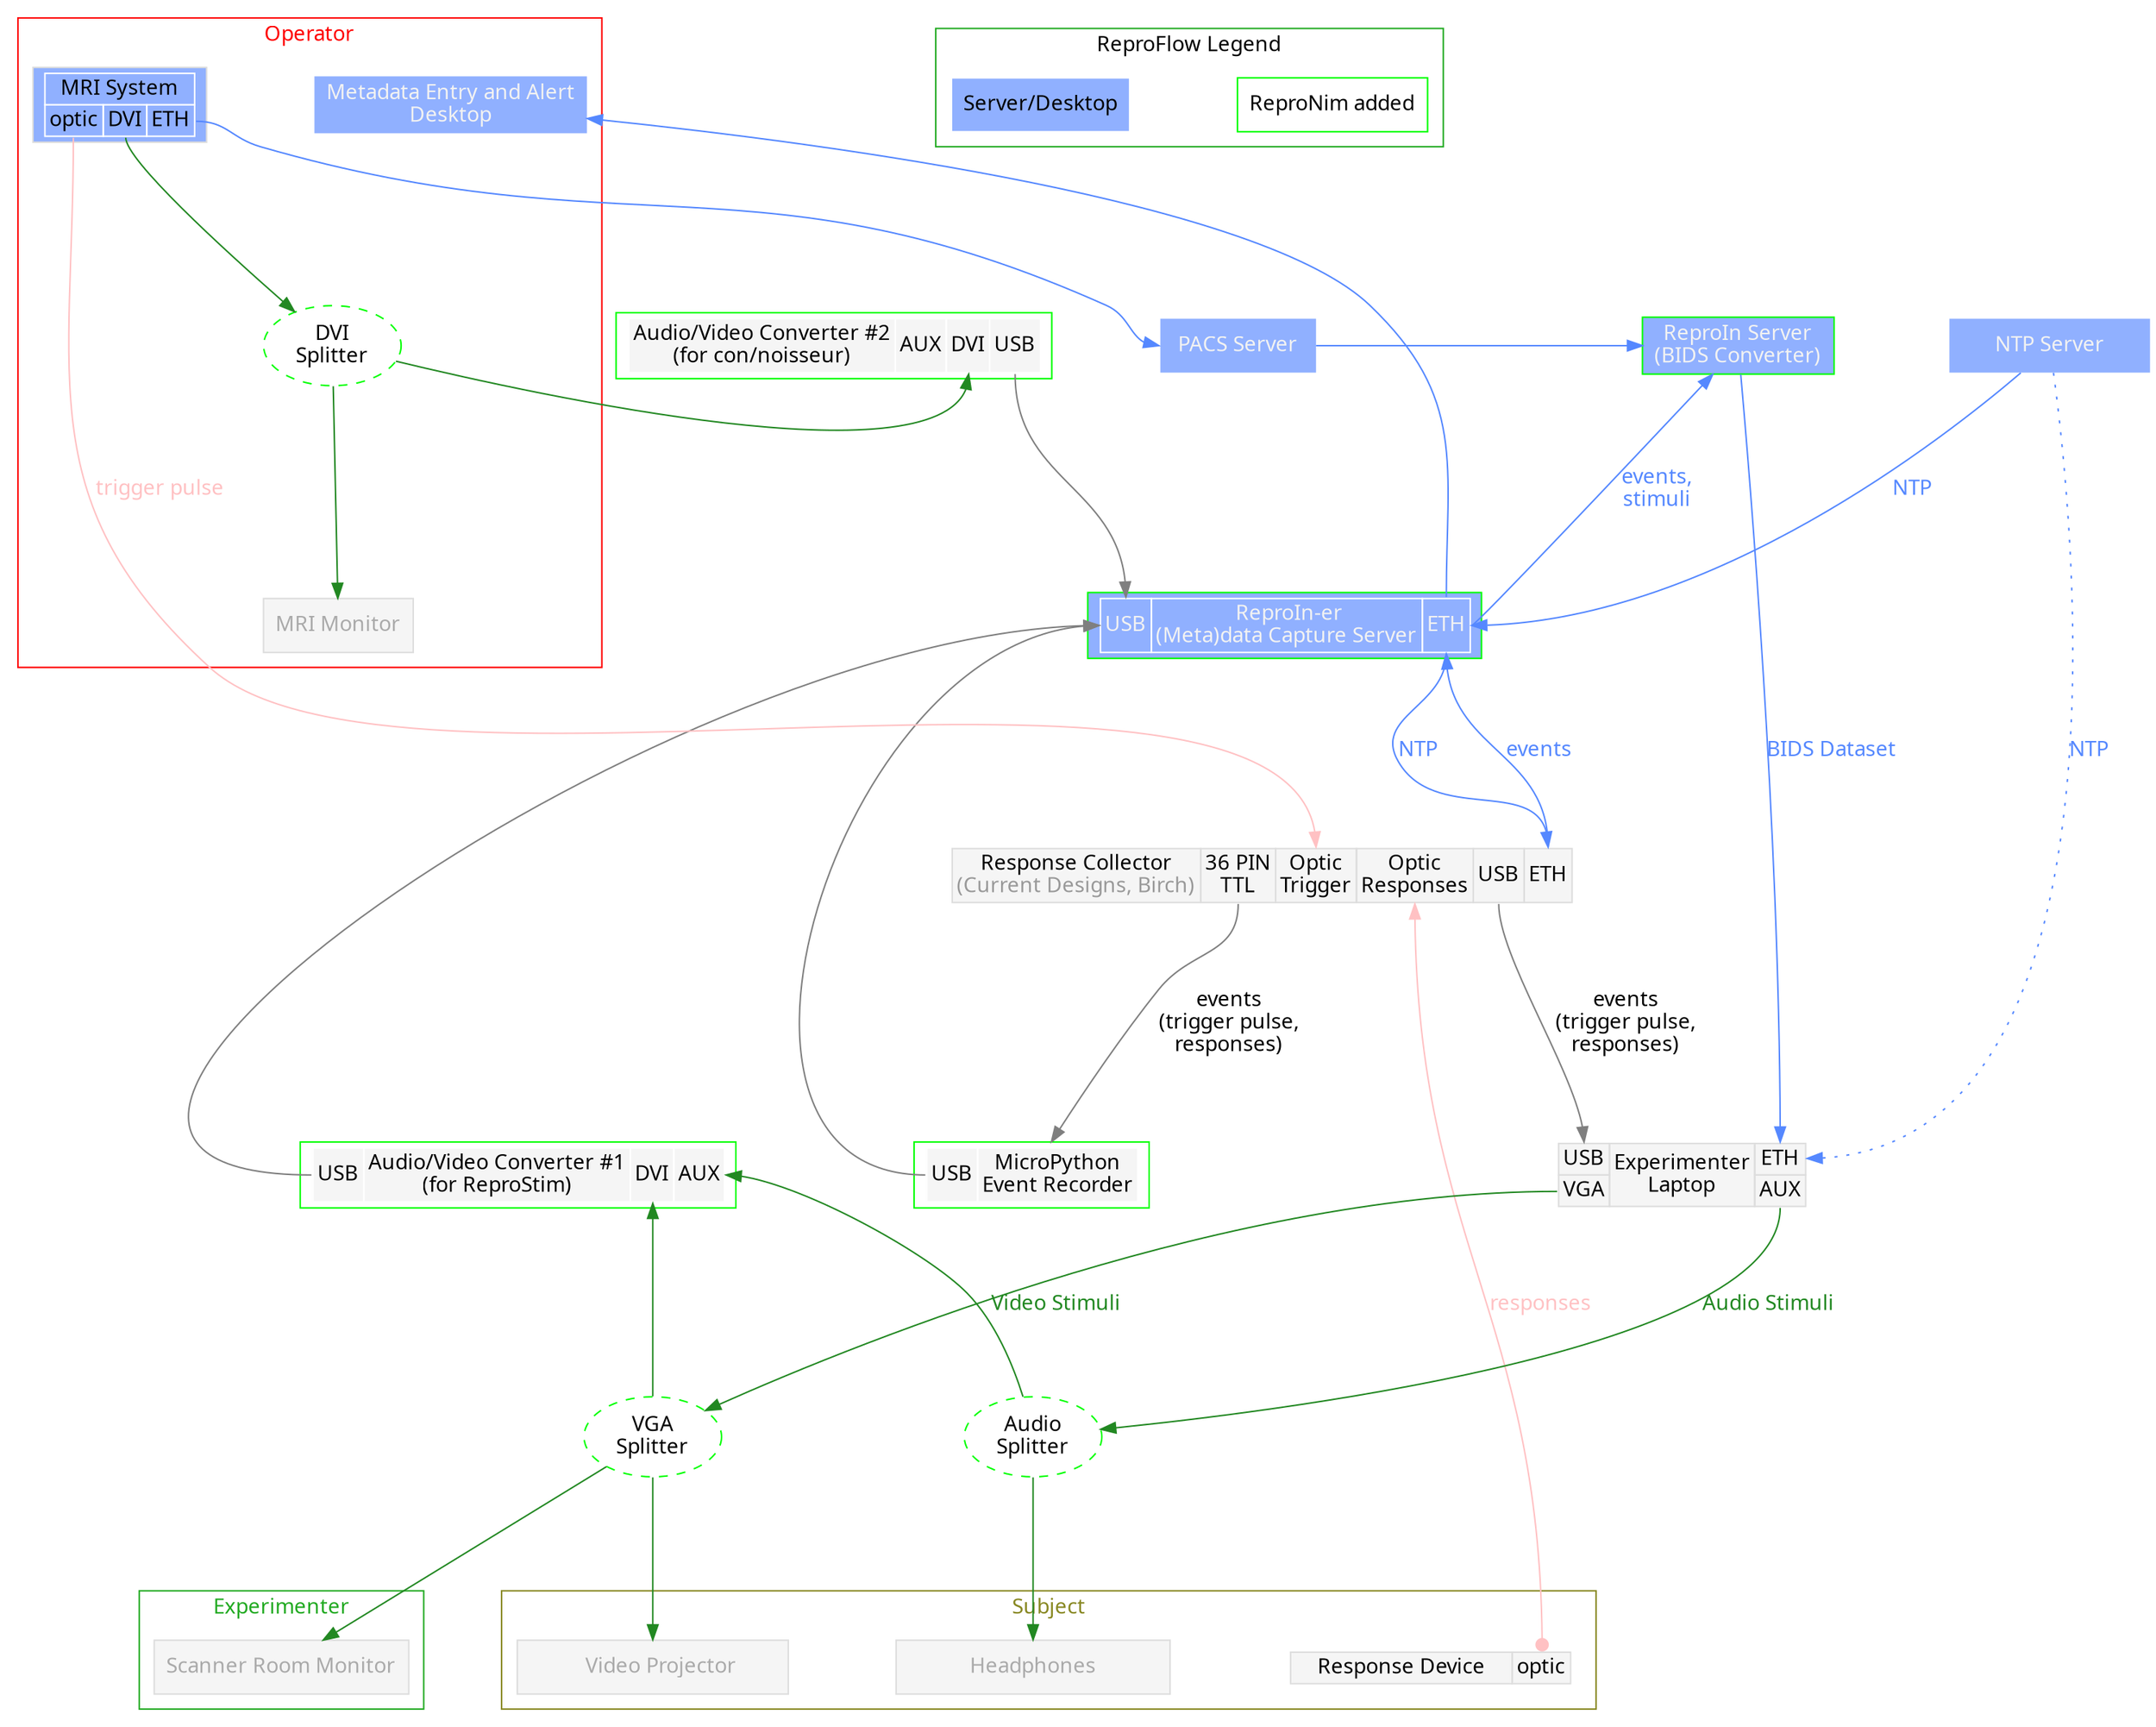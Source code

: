 digraph graphname {
    //newrank=true;
    //    size="14,8";
    graph [
           fontname = "sans", margin=0, splines=spline,
           // pad="1",
           nodesep="1",
           ranksep="1.5"
           ];
    rankdir="TB";
    node [fontname = "sans", style=filled];
    edge [fontname = "sans", color=gray50];
    ntp[label="      NTP Server      ", shape=none, fillcolor="#90B0FF", color=none, fontcolor=gray95]

    // mag for "magewell"
    mag1[
        label =<<TABLE BORDER="0" CELLBORDER="1" CELLSPACING="0" BGCOLOR="grey96" COLOR="white">
                <TR>
                    <TD PORT="usb">USB</TD>
                    <TD PORT="a">Audio/Video Converter #1<br/>(for ReproStim)</TD>
                    <TD PORT="dvi">DVI</TD>
                    <TD PORT="aux">AUX</TD>
                 </TR>
            </TABLE>>
            fillcolor="white";
            shape=box;
            color="#00FF00",
    ];
    eve[
        label =<<TABLE BORDER="0" CELLBORDER="1" CELLSPACING="0" BGCOLOR="grey96" COLOR="white">
                <TR>
                    <TD PORT="usb">USB</TD>
                    <TD> MicroPython <br/>Event Recorder</TD>
                </TR>
            </TABLE>>;
            fillcolor="white";
            shape=box;
            color="#00FF00",
    ];
    dat[label="Data Capture Server", shape=none, fillcolor="#90B0FF", color=none, fontcolor=gray95];
    dat[
        label =<<TABLE BORDER="0" CELLBORDER="1" CELLSPACING="0" COLOR="white">
                <TR>
                    <TD PORT="usb">USB</TD>
                    <TD PORT="a"> ReproIn-er<BR/>(Meta)data Capture Server</TD>
                    <TD PORT="eth">ETH</TD>
                </TR>
            </TABLE>>;
            fillcolor="#90B0FF";
            shape=box;
            color="#00FF00",
    ];

    // shape=box, color="#BBBBBB", fillcolor=grey93];
    pac[label=" PACS Server ", shape=none, fillcolor="#90B0FF", color=none, fontcolor=gray95];
//    pac[
//        label =<<TABLE BORDER="0" CELLBORDER="1" CELLSPACING="0" BGCOLOR="grey96">
//                <TR>
//                    <TD PORT="a">       PACS Server        </TD>
//                    <TD PORT="eth">ETH</TD>
//                </TR>
//            </TABLE>>
//            fillcolor="white";
//            shape=none;
//            color="#DDDDDD",
//    ];
    bid[label="ReproIn Server\n(BIDS Converter)", shape=box, fillcolor="#90B0FF", color="#00FF00", fontcolor=gray95];
        // shape=box, color="#BBBBBB", fillcolor=grey93];
    mag2[
        label =<<TABLE BORDER="0" CELLBORDER="1" CELLSPACING="0" BGCOLOR="grey96" COLOR="white">
                <TR>
                    <TD PORT="a">Audio/Video Converter #2<br/>(for con/noisseur)</TD>
                    <TD PORT="aux">AUX</TD>
                    <TD PORT="dvi">DVI</TD>
                    <TD PORT="usb">USB</TD> // swap of usb and dvi leads to jump

                    </TR>

            </TABLE>>
            fillcolor="white";
            shape=box;
            color="#00FF00",
    ];
    rec[
        label =<<TABLE BORDER="0" CELLBORDER="1" CELLSPACING="0" BGCOLOR="grey96">
                <TR>
                    <TD PORT="a">Response Collector<BR/><FONT COLOR="#999999">(Current Designs, Birch)</FONT></TD>
                    <TD PORT="ttl">36 PIN<BR/>TTL</TD>
                    <TD PORT="optictrig">Optic<BR/>Trigger</TD>
                    <TD PORT="opticresp">Optic<BR/>Responses</TD>
                    <TD PORT="usb">USB</TD>
                    <TD PORT="eth">ETH</TD>
                </TR>
            </TABLE>>;
            fillcolor="white";
            shape=none;
            color="#DDDDDD",
    ];
    subgraph cluster_operator {
        label="Operator";
        fontcolor=red;
        color=red;
        margin=10;

        mrm[label="MRI Monitor", shape=box, color="#DDDDDD", fillcolor=grey96, fontcolor="#AAAAAA"];

        mri[
            label=<<TABLE BORDER="0" CELLBORDER="1" CELLSPACING="0" COLOR="white">
            <TR><TD COLSPAN="3">MRI System</TD></TR>
            <TR>
            <TD PORT="optic">optic</TD>
            <TD PORT="dvi">DVI</TD>
            <TD PORT="eth">ETH</TD>
            </TR>
            </TABLE>>;
            fillcolor="#90B0FF";
            shape=box;
            color="#DDDDDD";
        ];
        ale[label="Metadata Entry and Alert\nDesktop", shape=none, fillcolor="#90B0FF", color=none, fontcolor=gray95];
        dvisplit[label="DVI\nSplitter", shape=oval, style=dashed, color="#00FF00"];
}

    subgraph cluster_subject {
        label="Subject";
        fontcolor="#888822";
        color="#888822";
        margin=10;

        vid[label="          Video Projector       ", shape=box, color="#DDDDDD", fillcolor=grey96, fontcolor="#AAAAAA"];
        hea[label="           Headphones           ", shape=box, color="#DDDDDD", fillcolor=grey96, fontcolor="#AAAAAA"];
        res[
            label =<<TABLE BORDER="0" CELLBORDER="1" CELLSPACING="0" BGCOLOR="grey96">
                    <TR>
                        <TD>    Response Device    </TD>
                        <TD PORT="optic">optic</TD>
                    </TR>
                </TABLE>>
                fillcolor="white";
                shape=none;
                color="#DDDDDD",
        ];
    }

    subgraph cluster_experimenter {
        label="Experimenter";
        fontcolor="#22AA22";
        color="#22AA22";
        margin=10;

        per[
            label =<<TABLE BORDER="0" CELLBORDER="1" CELLSPACING="0" BGCOLOR="grey96">
            <TR>
              <TD PORT="usb">USB</TD>
              <TD ROWSPAN="2">Experimenter<br/>Laptop</TD>
              <TD PORT="eth">ETH</TD>
          </TR>
            <TR>
              <TD PORT="vga">VGA</TD>
              <TD PORT="aux">AUX</TD>
              </TR>
              </TABLE>>
                fillcolor="white";
                shape=none;
                color="#DDDDDD",
        ];

    srm[label="Scanner Room Monitor", shape=box, color="#DDDDDD", fillcolor=grey96, fontcolor="#AAAAAA"];

   }


    subgraph cluster_legend {
        label="ReproFlow Legend";
        fontcolor="black";
        color="#22AA22";
        margin=10;

        reproadd[label="ReproNim added", shape=box, color="#00FF00", fillcolor=white];
        server[label="Server/Desktop", shape=box, color="white", fillcolor="#90B0FF"];

    }

    vgasplit[label="VGA\nSplitter", shape=oval, style=dashed, color="#00FF00"];
    auxsplit[label="Audio\nSplitter", shape=oval, style=dashed, color="#00FF00"];

    mri:dvi -> dvisplit[color="#228822"];
    dvisplit -> mrm[//constraint=false,
                   color="#228822"];
    dvisplit -> mag2:dvi[color="#228822"];

    per:vga -> vgasplit[label="Video Stimuli", color="#228822", fontcolor="#228822"];
    vgasplit -> srm[color="#228822"];
    vgasplit -> vid[color="#228822"];
    vgasplit -> mag1:dvi[color="#228822",
                     ];

    per:aux -> auxsplit[label="Audio Stimuli", color="#228822", fontcolor="#228822"];
    auxsplit -> hea[color="#228822"];
    auxsplit -> mag1:aux[color="#228822"];

    rec:usb -> per:usb[label="events\n(trigger pulse,\nresponses)"];
    dat:eth -> rec:eth[label="NTP", color="#5588FF", fontcolor="#5588FF"];
    rec:eth -> dat:eth[label="events", color="#5588FF", fontcolor="#5588FF"];
    mri:optic -> rec:optictrig[label="trigger pulse" color="#FFC1C3" fontcolor="#FFC1C3"];
    res:optic -> rec:opticresp[label="responses" color="#FFC1C3" fontcolor="#FFC1C3" dir=both, arrowtail=dot];
    rec:ttl -> eve[label="events\n(trigger pulse,\nresponses)"];
    eve:usb -> dat:usb;
    mri:eth -> pac:w[color="#5588FF", fontcolor="#5588FF"];
    pac:e -> bid:w[color="#5588FF", fontcolor="#5588FF"];
    dat:eth -> bid[label="events,\nstimuli", color="#5588FF", fontcolor="#5588FF"];
    mag2:usb -> dat:usb;
    ntp -> dat:eth[label="NTP",
               color="#5588FF", fontcolor="#5588FF"];
    mag1:usb -> dat:usb;
    dat:eth -> ale[//label="ReproMon alerts",
                   color="#5588FF", fontcolor="#5588FF"];
    bid -> per:eth[label="BIDS Dataset", color="#5588FF", fontcolor="#5588FF"];
    ntp -> per:eth[label="NTP",
               color="#5588FF", fontcolor="#5588FF", style="dotted"];
    //{ rank=same; op1; op2; }
//    { rank=same; mag1; rec; mag2; pac; eve}
    //{ rank=same; mag1; rec; mag2; pac; vid; hea; res }
    //{ rank=same; mag1; rec; mag2; pac; hea; vid; res}
    //{ rank=same; mri; pac; }
    //    { rank=same; ntp; dat; bid; }
    { rank=same; pac; ntp; bid; }
//    { rank=same; eve; rec; }
    { rank=same; mag1; per; }  // laptop and recording nearby
    //{ rank=same; dvi; aux; vga; }
    //{ rank=same; per; mri; mrm; vid; hea; res; }
    //{ rank=same; cluster_subject; cluster_operator; }
}
